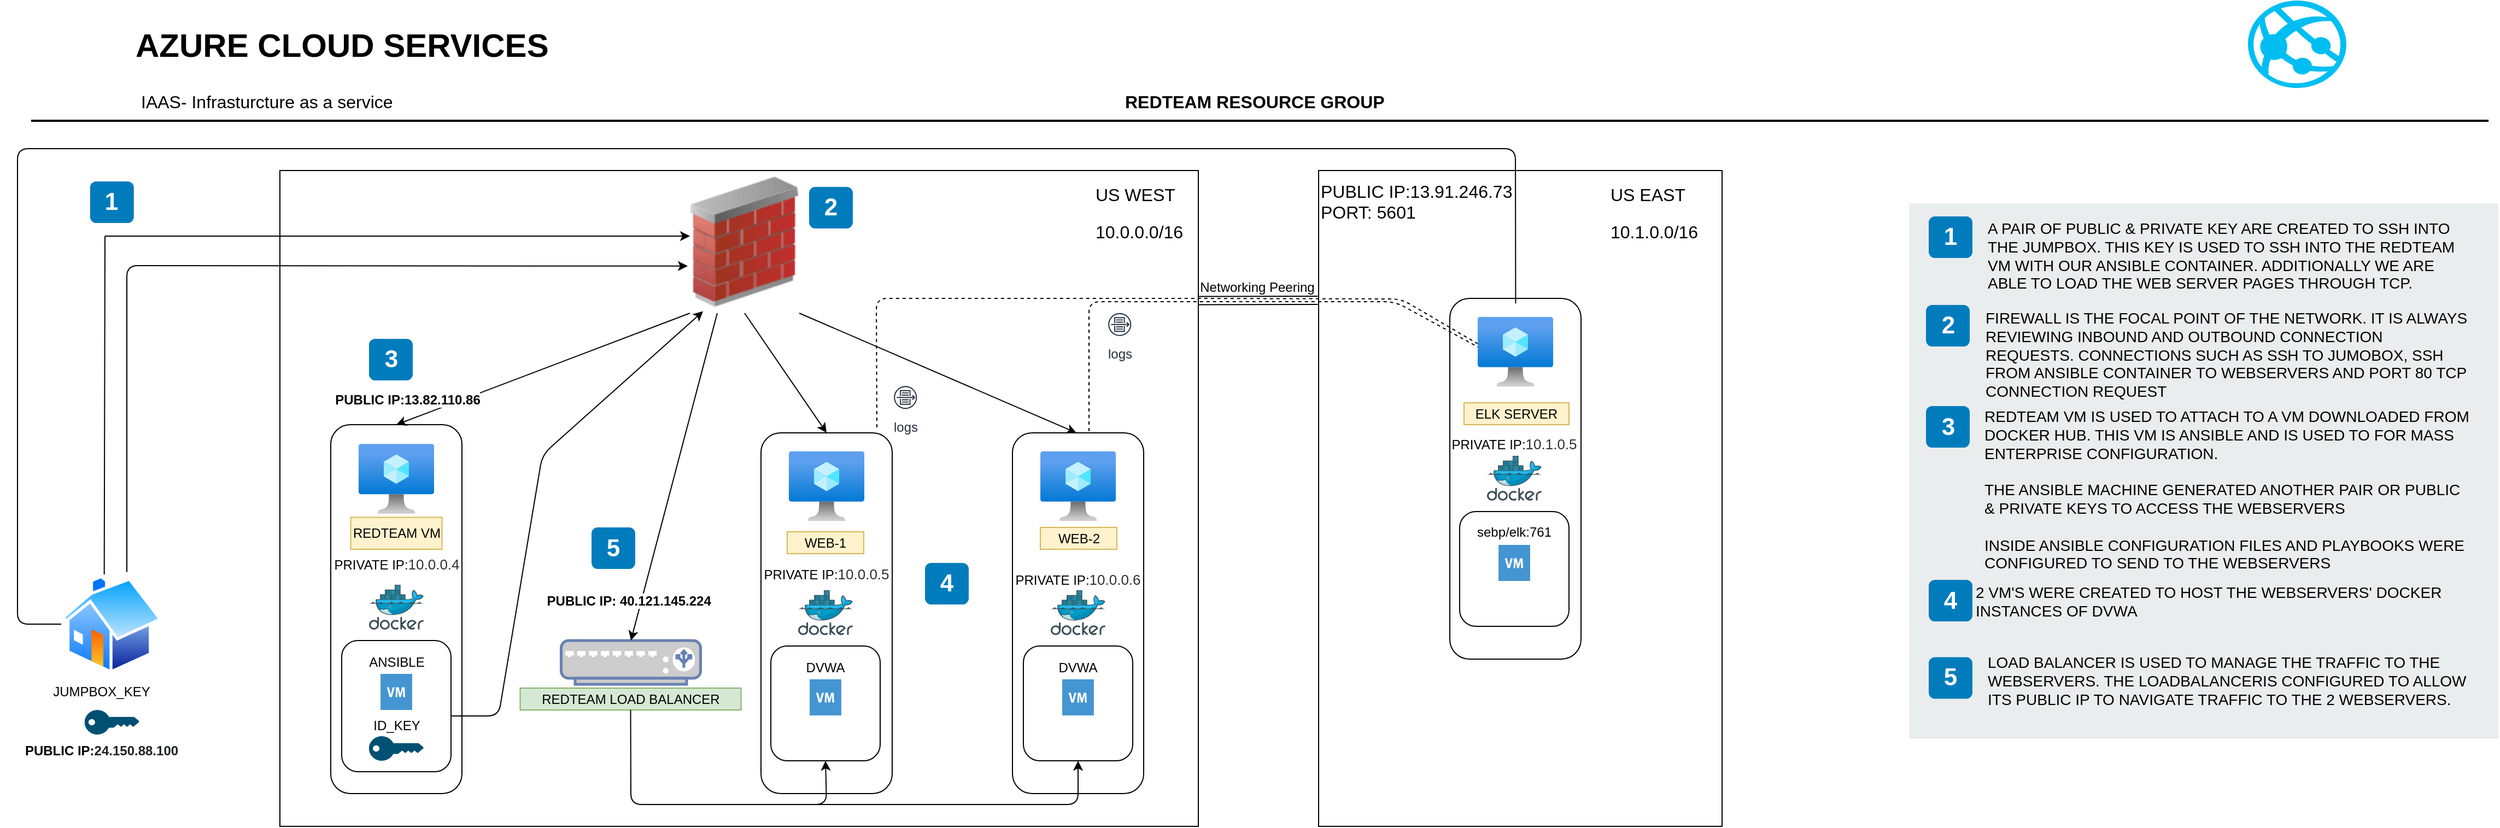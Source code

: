 <mxfile version="14.5.3" type="device"><diagram id="Ht1M8jgEwFfnCIfOTk4-" name="Page-1"><mxGraphModel dx="2121" dy="1100" grid="1" gridSize="10" guides="1" tooltips="1" connect="1" arrows="1" fold="1" page="1" pageScale="1" pageWidth="1169" pageHeight="827" math="0" shadow="0"><root><mxCell id="0"/><mxCell id="1" parent="0"/><mxCell id="c0KEXseOrgDnufkLfVEC-2" value="" style="rounded=0;whiteSpace=wrap;html=1;" parent="1" vertex="1"><mxGeometry x="280" y="190" width="840" height="600" as="geometry"/></mxCell><mxCell id="c0KEXseOrgDnufkLfVEC-13" value="" style="rounded=1;whiteSpace=wrap;html=1;" parent="1" vertex="1"><mxGeometry x="326.5" y="422.5" width="120" height="337.5" as="geometry"/></mxCell><mxCell id="-QjtrjUzRDEMRZ5MF8oH-9" value="1" style="rounded=1;whiteSpace=wrap;html=1;fillColor=#007CBD;strokeColor=none;fontColor=#FFFFFF;fontStyle=1;fontSize=22;" parent="1" vertex="1"><mxGeometry x="106.39" y="200" width="40" height="38" as="geometry"/></mxCell><mxCell id="-QjtrjUzRDEMRZ5MF8oH-27" value="2" style="rounded=1;whiteSpace=wrap;html=1;fillColor=#007CBD;strokeColor=none;fontColor=#FFFFFF;fontStyle=1;fontSize=22;" parent="1" vertex="1"><mxGeometry x="764" y="205" width="40" height="38" as="geometry"/></mxCell><mxCell id="-QjtrjUzRDEMRZ5MF8oH-28" value="3" style="rounded=1;whiteSpace=wrap;html=1;fillColor=#007CBD;strokeColor=none;fontColor=#FFFFFF;fontStyle=1;fontSize=22;" parent="1" vertex="1"><mxGeometry x="361.5" y="344" width="40" height="38" as="geometry"/></mxCell><mxCell id="-QjtrjUzRDEMRZ5MF8oH-30" value="5" style="rounded=1;whiteSpace=wrap;html=1;fillColor=#007CBD;strokeColor=none;fontColor=#FFFFFF;fontStyle=1;fontSize=22;" parent="1" vertex="1"><mxGeometry x="565" y="516.5" width="40" height="38" as="geometry"/></mxCell><mxCell id="-QjtrjUzRDEMRZ5MF8oH-47" value="AZURE CLOUD SERVICES" style="text;html=1;resizable=0;points=[];autosize=1;align=left;verticalAlign=top;spacingTop=-4;fontSize=30;fontStyle=1" parent="1" vertex="1"><mxGeometry x="146.39" y="54.5" width="390" height="40" as="geometry"/></mxCell><mxCell id="-QjtrjUzRDEMRZ5MF8oH-48" value="IAAS- Infrasturcture as a service" style="text;html=1;resizable=0;points=[];autosize=1;align=left;verticalAlign=top;spacingTop=-4;fontSize=16;" parent="1" vertex="1"><mxGeometry x="150.95" y="114.5" width="250" height="20" as="geometry"/></mxCell><mxCell id="-QjtrjUzRDEMRZ5MF8oH-49" value="REDTEAM RESOURCE GROUP" style="text;html=1;resizable=0;points=[];autosize=1;align=left;verticalAlign=top;spacingTop=-4;fontSize=16;fontStyle=1" parent="1" vertex="1"><mxGeometry x="1051.25" y="114.5" width="250" height="20" as="geometry"/></mxCell><mxCell id="SCVMTBWpLvtzJIhz15lM-1" value="" style="line;strokeWidth=2;html=1;fontSize=14;" parent="1" vertex="1"><mxGeometry x="52.5" y="139.5" width="2247.5" height="10" as="geometry"/></mxCell><mxCell id="7OVz4w7n9kzEPWy-4BBC-3" value="" style="rounded=0;whiteSpace=wrap;html=1;fillColor=#EAEDED;fontSize=22;fontColor=#FFFFFF;strokeColor=none;labelBackgroundColor=none;" parent="1" vertex="1"><mxGeometry x="1770" y="220" width="539" height="490" as="geometry"/></mxCell><mxCell id="7OVz4w7n9kzEPWy-4BBC-4" value="1" style="rounded=1;whiteSpace=wrap;html=1;fillColor=#007CBD;strokeColor=none;fontColor=#FFFFFF;fontStyle=1;fontSize=22;labelBackgroundColor=none;" parent="1" vertex="1"><mxGeometry x="1788" y="232" width="40" height="38" as="geometry"/></mxCell><mxCell id="7OVz4w7n9kzEPWy-4BBC-5" value="2" style="rounded=1;whiteSpace=wrap;html=1;fillColor=#007CBD;strokeColor=none;fontColor=#FFFFFF;fontStyle=1;fontSize=22;labelBackgroundColor=none;" parent="1" vertex="1"><mxGeometry x="1785.5" y="313" width="40" height="38" as="geometry"/></mxCell><mxCell id="7OVz4w7n9kzEPWy-4BBC-6" value="3" style="rounded=1;whiteSpace=wrap;html=1;fillColor=#007CBD;strokeColor=none;fontColor=#FFFFFF;fontStyle=1;fontSize=22;labelBackgroundColor=none;" parent="1" vertex="1"><mxGeometry x="1785.5" y="405.5" width="40" height="38" as="geometry"/></mxCell><mxCell id="7OVz4w7n9kzEPWy-4BBC-7" value="4" style="rounded=1;whiteSpace=wrap;html=1;fillColor=#007CBD;strokeColor=none;fontColor=#FFFFFF;fontStyle=1;fontSize=22;labelBackgroundColor=none;" parent="1" vertex="1"><mxGeometry x="870" y="549" width="40" height="38" as="geometry"/></mxCell><mxCell id="7OVz4w7n9kzEPWy-4BBC-8" value="5" style="rounded=1;whiteSpace=wrap;html=1;fillColor=#007CBD;strokeColor=none;fontColor=#FFFFFF;fontStyle=1;fontSize=22;labelBackgroundColor=none;" parent="1" vertex="1"><mxGeometry x="1788" y="635.25" width="40" height="38" as="geometry"/></mxCell><mxCell id="7OVz4w7n9kzEPWy-4BBC-13" value="A PAIR OF PUBLIC &amp;amp; PRIVATE KEY ARE CREATED TO SSH INTO THE JUMPBOX. THIS KEY IS USED TO SSH INTO THE REDTEAM VM WITH OUR ANSIBLE CONTAINER. ADDITIONALLY WE ARE ABLE TO LOAD THE WEB SERVER PAGES THROUGH TCP." style="text;html=1;align=left;verticalAlign=top;spacingTop=-4;fontSize=14;labelBackgroundColor=none;whiteSpace=wrap;" parent="1" vertex="1"><mxGeometry x="1839.5" y="231.5" width="449" height="118" as="geometry"/></mxCell><mxCell id="7OVz4w7n9kzEPWy-4BBC-14" value="&lt;span&gt;FIREWALL IS THE FOCAL POINT OF THE NETWORK. IT IS ALWAYS REVIEWING INBOUND AND OUTBOUND CONNECTION REQUESTS. CONNECTIONS SUCH AS SSH TO JUMOBOX, SSH FROM ANSIBLE CONTAINER TO WEBSERVERS AND PORT 80 TCP CONNECTION REQUEST&lt;/span&gt;" style="text;html=1;align=left;verticalAlign=top;spacingTop=-4;fontSize=14;labelBackgroundColor=none;whiteSpace=wrap;" parent="1" vertex="1"><mxGeometry x="1837.5" y="313.5" width="450" height="84.5" as="geometry"/></mxCell><mxCell id="7OVz4w7n9kzEPWy-4BBC-15" value="&lt;span&gt;REDTEAM VM IS USED TO ATTACH TO A VM DOWNLOADED FROM DOCKER HUB. THIS VM IS ANSIBLE AND IS USED TO FOR MASS ENTERPRISE CONFIGURATION.&lt;br&gt;&lt;br&gt;THE ANSIBLE MACHINE GENERATED ANOTHER PAIR OR PUBLIC &amp;amp; PRIVATE KEYS TO ACCESS THE WEBSERVERS&lt;br&gt;&lt;br&gt;INSIDE ANSIBLE CONFIGURATION FILES AND PLAYBOOKS WERE CONFIGURED TO SEND TO THE WEBSERVERS&lt;br&gt;&lt;br&gt;&lt;br&gt;&lt;/span&gt;" style="text;html=1;align=left;verticalAlign=top;spacingTop=-4;fontSize=14;labelBackgroundColor=none;whiteSpace=wrap;" parent="1" vertex="1"><mxGeometry x="1836.5" y="404" width="450" height="164.5" as="geometry"/></mxCell><mxCell id="7OVz4w7n9kzEPWy-4BBC-16" value="&lt;span&gt;2 VM'S WERE CREATED TO HOST THE WEBSERVERS' DOCKER INSTANCES OF DVWA&lt;/span&gt;" style="text;html=1;align=left;verticalAlign=top;spacingTop=-4;fontSize=14;labelBackgroundColor=none;whiteSpace=wrap;" parent="1" vertex="1"><mxGeometry x="1829" y="564.5" width="450" height="54" as="geometry"/></mxCell><mxCell id="7OVz4w7n9kzEPWy-4BBC-17" value="&lt;span&gt;LOAD BALANCER IS USED TO MANAGE THE TRAFFIC TO THE WEBSERVERS. THE LOADBALANCERIS CONFIGURED TO ALLOW ITS PUBLIC IP TO NAVIGATE TRAFFIC TO THE 2 WEBSERVERS.&amp;nbsp;&lt;/span&gt;" style="text;html=1;align=left;verticalAlign=top;spacingTop=-4;fontSize=14;labelBackgroundColor=none;whiteSpace=wrap;" parent="1" vertex="1"><mxGeometry x="1839.5" y="628.5" width="449" height="60" as="geometry"/></mxCell><mxCell id="c0KEXseOrgDnufkLfVEC-3" value="" style="aspect=fixed;perimeter=ellipsePerimeter;html=1;align=center;shadow=0;dashed=0;spacingTop=3;image;image=img/lib/active_directory/home.svg;" parent="1" vertex="1"><mxGeometry x="80" y="560" width="92.78" height="90" as="geometry"/></mxCell><mxCell id="c0KEXseOrgDnufkLfVEC-8" value="" style="verticalLabelPosition=bottom;html=1;verticalAlign=top;align=center;strokeColor=none;fillColor=#00BEF2;shape=mxgraph.azure.azure_website;pointerEvents=1;" parent="1" vertex="1"><mxGeometry x="2080" y="34.5" width="90" height="80" as="geometry"/></mxCell><mxCell id="c0KEXseOrgDnufkLfVEC-9" value="" style="aspect=fixed;html=1;points=[];align=center;image;fontSize=12;image=img/lib/azure2/compute/Virtual_Machine.svg;" parent="1" vertex="1"><mxGeometry x="352" y="440" width="69" height="64" as="geometry"/></mxCell><mxCell id="c0KEXseOrgDnufkLfVEC-10" value="" style="image;html=1;image=img/lib/clip_art/networking/Firewall_02_128x128.png" parent="1" vertex="1"><mxGeometry x="655" y="190" width="100" height="130.5" as="geometry"/></mxCell><mxCell id="c0KEXseOrgDnufkLfVEC-11" value="" style="endArrow=none;html=1;exitX=0.424;exitY=-0.006;exitDx=0;exitDy=0;exitPerimeter=0;" parent="1" source="c0KEXseOrgDnufkLfVEC-3" edge="1"><mxGeometry width="50" height="50" relative="1" as="geometry"><mxPoint x="122.78" y="610" as="sourcePoint"/><mxPoint x="120" y="250" as="targetPoint"/><Array as="points"><mxPoint x="120" y="560"/></Array></mxGeometry></mxCell><mxCell id="c0KEXseOrgDnufkLfVEC-12" value="" style="endArrow=classic;html=1;" parent="1" edge="1"><mxGeometry width="50" height="50" relative="1" as="geometry"><mxPoint x="120" y="250" as="sourcePoint"/><mxPoint x="655" y="250" as="targetPoint"/></mxGeometry></mxCell><mxCell id="c0KEXseOrgDnufkLfVEC-14" value="" style="endArrow=classic;html=1;entryX=0.5;entryY=0;entryDx=0;entryDy=0;exitX=0;exitY=1;exitDx=0;exitDy=0;" parent="1" source="c0KEXseOrgDnufkLfVEC-10" target="c0KEXseOrgDnufkLfVEC-13" edge="1"><mxGeometry width="50" height="50" relative="1" as="geometry"><mxPoint x="630" y="321" as="sourcePoint"/><mxPoint x="790" y="400" as="targetPoint"/></mxGeometry></mxCell><mxCell id="c0KEXseOrgDnufkLfVEC-15" value="" style="rounded=1;whiteSpace=wrap;html=1;" parent="1" vertex="1"><mxGeometry x="720" y="430" width="120" height="330" as="geometry"/></mxCell><mxCell id="c0KEXseOrgDnufkLfVEC-16" value="" style="aspect=fixed;html=1;points=[];align=center;image;fontSize=12;image=img/lib/azure2/compute/Virtual_Machine.svg;" parent="1" vertex="1"><mxGeometry x="745.5" y="446.75" width="69" height="64" as="geometry"/></mxCell><mxCell id="c0KEXseOrgDnufkLfVEC-17" value="" style="rounded=1;whiteSpace=wrap;html=1;" parent="1" vertex="1"><mxGeometry x="950" y="430" width="120" height="330" as="geometry"/></mxCell><mxCell id="c0KEXseOrgDnufkLfVEC-18" value="" style="aspect=fixed;html=1;points=[];align=center;image;fontSize=12;image=img/lib/azure2/compute/Virtual_Machine.svg;" parent="1" vertex="1"><mxGeometry x="975.5" y="446.75" width="69" height="64" as="geometry"/></mxCell><mxCell id="c0KEXseOrgDnufkLfVEC-19" value="" style="endArrow=classic;html=1;entryX=0.5;entryY=0;entryDx=0;entryDy=0;exitX=0.5;exitY=1;exitDx=0;exitDy=0;" parent="1" source="c0KEXseOrgDnufkLfVEC-10" target="c0KEXseOrgDnufkLfVEC-15" edge="1"><mxGeometry width="50" height="50" relative="1" as="geometry"><mxPoint x="922.5" y="317.5" as="sourcePoint"/><mxPoint x="774" y="419.5" as="targetPoint"/></mxGeometry></mxCell><mxCell id="c0KEXseOrgDnufkLfVEC-20" value="" style="endArrow=classic;html=1;entryX=0.5;entryY=0;entryDx=0;entryDy=0;exitX=1;exitY=1;exitDx=0;exitDy=0;" parent="1" source="c0KEXseOrgDnufkLfVEC-10" edge="1"><mxGeometry width="50" height="50" relative="1" as="geometry"><mxPoint x="933.5" y="320.5" as="sourcePoint"/><mxPoint x="1008.5" y="430" as="targetPoint"/></mxGeometry></mxCell><mxCell id="c0KEXseOrgDnufkLfVEC-21" value="PRIVATE IP:&lt;span style=&quot;color: rgb(50 , 49 , 48) ; font-family: &amp;#34;az_ea_font&amp;#34; , &amp;#34;segoe ui&amp;#34; , &amp;#34;az_font&amp;#34; , , , &amp;#34;blinkmacsystemfont&amp;#34; , &amp;#34;roboto&amp;#34; , &amp;#34;oxygen&amp;#34; , &amp;#34;ubuntu&amp;#34; , &amp;#34;cantarell&amp;#34; , &amp;#34;open sans&amp;#34; , &amp;#34;helvetica neue&amp;#34; , sans-serif ; font-size: 13px ; background-color: rgb(255 , 255 , 255)&quot;&gt;10.0.0.4&lt;/span&gt;" style="text;html=1;strokeColor=none;fillColor=none;align=center;verticalAlign=middle;whiteSpace=wrap;rounded=0;" parent="1" vertex="1"><mxGeometry x="326.5" y="540" width="120" height="20" as="geometry"/></mxCell><mxCell id="c0KEXseOrgDnufkLfVEC-25" value="REDTEAM VM" style="text;html=1;strokeColor=#d6b656;fillColor=#fff2cc;align=center;verticalAlign=middle;whiteSpace=wrap;overflow=hidden;" parent="1" vertex="1"><mxGeometry x="344.75" y="507.25" width="83.5" height="29.25" as="geometry"/></mxCell><mxCell id="c0KEXseOrgDnufkLfVEC-26" value="WEB-1" style="text;html=1;strokeColor=#d6b656;fillColor=#fff2cc;align=center;verticalAlign=middle;whiteSpace=wrap;overflow=hidden;" parent="1" vertex="1"><mxGeometry x="744" y="520.5" width="70" height="20" as="geometry"/></mxCell><mxCell id="c0KEXseOrgDnufkLfVEC-28" value="" style="shape=image;html=1;verticalAlign=top;verticalLabelPosition=bottom;labelBackgroundColor=#ffffff;imageAspect=0;aspect=fixed;image=https://cdn2.iconfinder.com/data/icons/stilllife/48x48/filesystems/gnome-fs-ssh.png" parent="1" vertex="1"><mxGeometry x="157.5" y="200" width="48" height="48" as="geometry"/></mxCell><mxCell id="c0KEXseOrgDnufkLfVEC-30" value="" style="fontColor=#0066CC;verticalAlign=top;verticalLabelPosition=bottom;labelPosition=center;align=center;html=1;outlineConnect=0;fillColor=#CCCCCC;strokeColor=#6881B3;gradientColor=none;gradientDirection=north;strokeWidth=2;shape=mxgraph.networks.load_balancer;" parent="1" vertex="1"><mxGeometry x="537.25" y="620" width="127.5" height="40" as="geometry"/></mxCell><mxCell id="c0KEXseOrgDnufkLfVEC-31" value="" style="endArrow=classic;html=1;entryX=0.5;entryY=0;entryDx=0;entryDy=0;exitX=0.25;exitY=1;exitDx=0;exitDy=0;entryPerimeter=0;" parent="1" source="c0KEXseOrgDnufkLfVEC-10" target="c0KEXseOrgDnufkLfVEC-30" edge="1"><mxGeometry width="50" height="50" relative="1" as="geometry"><mxPoint x="610" y="370" as="sourcePoint"/><mxPoint x="685" y="479.5" as="targetPoint"/></mxGeometry></mxCell><mxCell id="c0KEXseOrgDnufkLfVEC-32" value="" style="shape=image;html=1;verticalAlign=top;verticalLabelPosition=bottom;labelBackgroundColor=#ffffff;imageAspect=0;aspect=fixed;image=https://cdn2.iconfinder.com/data/icons/stilllife/48x48/filesystems/gnome-fs-ssh.png" parent="1" vertex="1"><mxGeometry x="755" y="360" width="48" height="48" as="geometry"/></mxCell><mxCell id="c0KEXseOrgDnufkLfVEC-33" value="" style="shape=image;html=1;verticalAlign=top;verticalLabelPosition=bottom;labelBackgroundColor=#ffffff;imageAspect=0;aspect=fixed;image=https://cdn2.iconfinder.com/data/icons/stilllife/48x48/filesystems/gnome-fs-ssh.png" parent="1" vertex="1"><mxGeometry x="882.5" y="332" width="48" height="48" as="geometry"/></mxCell><mxCell id="c0KEXseOrgDnufkLfVEC-34" value="" style="shape=image;html=1;verticalAlign=top;verticalLabelPosition=bottom;labelBackgroundColor=#ffffff;imageAspect=0;aspect=fixed;image=https://cdn4.iconfinder.com/data/icons/bitcons/yellow/64x64/tcp.gif" parent="1" vertex="1"><mxGeometry x="600" y="422.5" width="37.5" height="37.5" as="geometry"/></mxCell><mxCell id="c0KEXseOrgDnufkLfVEC-38" value="&lt;font style=&quot;font-size: 12px&quot;&gt;&lt;font&gt;&lt;b&gt;PUBLIC IP:&lt;/b&gt;&lt;/font&gt;&lt;span style=&quot;color: rgb(32 , 33 , 36) ; font-family: &amp;#34;arial&amp;#34; , sans-serif ; text-align: left ; background-color: rgb(255 , 255 , 255)&quot;&gt;&lt;b&gt;24.150.88.100&lt;/b&gt;&lt;/span&gt;&lt;/font&gt;" style="text;html=1;strokeColor=none;fillColor=none;align=center;verticalAlign=middle;whiteSpace=wrap;rounded=0;" parent="1" vertex="1"><mxGeometry x="24.75" y="710.5" width="183.5" height="20" as="geometry"/></mxCell><mxCell id="c0KEXseOrgDnufkLfVEC-39" value="&lt;b&gt;&lt;font style=&quot;font-size: 12px&quot;&gt;&lt;font&gt;PUBLIC IP:&amp;nbsp;&lt;/font&gt;&lt;span style=&quot;background-color: rgb(255 , 255 , 255)&quot;&gt;40.121.145.224&amp;nbsp;&lt;/span&gt;&lt;/font&gt;&lt;/b&gt;" style="text;html=1;strokeColor=none;fillColor=none;align=center;verticalAlign=middle;whiteSpace=wrap;rounded=0;" parent="1" vertex="1"><mxGeometry x="500" y="574" width="201.75" height="20" as="geometry"/></mxCell><mxCell id="c0KEXseOrgDnufkLfVEC-40" value="REDTEAM LOAD BALANCER" style="text;html=1;strokeColor=#82b366;fillColor=#d5e8d4;align=center;verticalAlign=middle;whiteSpace=wrap;overflow=hidden;" parent="1" vertex="1"><mxGeometry x="499.75" y="663.5" width="202" height="20" as="geometry"/></mxCell><mxCell id="c0KEXseOrgDnufkLfVEC-43" value="" style="rounded=1;whiteSpace=wrap;html=1;" parent="1" vertex="1"><mxGeometry x="336.5" y="620" width="100" height="120" as="geometry"/></mxCell><mxCell id="c0KEXseOrgDnufkLfVEC-41" value="" style="aspect=fixed;html=1;points=[];align=center;image;fontSize=12;image=img/lib/mscae/Docker.svg;" parent="1" vertex="1"><mxGeometry x="361.5" y="569" width="50" height="41" as="geometry"/></mxCell><mxCell id="c0KEXseOrgDnufkLfVEC-42" value="" style="shadow=0;dashed=0;html=1;strokeColor=none;fillColor=#4495D1;labelPosition=center;verticalLabelPosition=bottom;verticalAlign=top;align=center;outlineConnect=0;shape=mxgraph.veeam.2d.virtual_machine;" parent="1" vertex="1"><mxGeometry x="372.05" y="650.5" width="28.9" height="33" as="geometry"/></mxCell><mxCell id="c0KEXseOrgDnufkLfVEC-44" value="" style="endArrow=classic;html=1;entryX=0.12;entryY=0.987;entryDx=0;entryDy=0;entryPerimeter=0;" parent="1" target="c0KEXseOrgDnufkLfVEC-10" edge="1"><mxGeometry width="50" height="50" relative="1" as="geometry"><mxPoint x="436.5" y="689" as="sourcePoint"/><mxPoint x="486.5" y="639" as="targetPoint"/><Array as="points"><mxPoint x="480" y="689"/><mxPoint x="520" y="450"/></Array></mxGeometry></mxCell><mxCell id="c0KEXseOrgDnufkLfVEC-45" value="" style="shape=image;html=1;verticalAlign=top;verticalLabelPosition=bottom;labelBackgroundColor=#ffffff;imageAspect=0;aspect=fixed;image=https://cdn2.iconfinder.com/data/icons/stilllife/48x48/filesystems/gnome-fs-ssh.png" parent="1" vertex="1"><mxGeometry x="489.25" y="414" width="48" height="48" as="geometry"/></mxCell><mxCell id="c0KEXseOrgDnufkLfVEC-46" value="ANSIBLE" style="text;html=1;strokeColor=none;fillColor=none;align=center;verticalAlign=middle;whiteSpace=wrap;rounded=0;" parent="1" vertex="1"><mxGeometry x="326.5" y="630" width="120" height="20" as="geometry"/></mxCell><mxCell id="c0KEXseOrgDnufkLfVEC-47" value="" style="points=[[0,0.5,0],[0.24,0,0],[0.5,0.28,0],[0.995,0.475,0],[0.5,0.72,0],[0.24,1,0]];verticalLabelPosition=bottom;html=1;verticalAlign=top;aspect=fixed;align=center;pointerEvents=1;shape=mxgraph.cisco19.key;fillColor=#005073;strokeColor=none;" parent="1" vertex="1"><mxGeometry x="361.5" y="707.5" width="50" height="22.5" as="geometry"/></mxCell><mxCell id="c0KEXseOrgDnufkLfVEC-48" value="ID_KEY" style="text;html=1;strokeColor=none;fillColor=none;align=center;verticalAlign=middle;whiteSpace=wrap;rounded=0;" parent="1" vertex="1"><mxGeometry x="326.5" y="687.5" width="120" height="20" as="geometry"/></mxCell><mxCell id="c0KEXseOrgDnufkLfVEC-49" value="PRIVATE IP:&lt;span style=&quot;color: rgb(50 , 49 , 48) ; font-family: &amp;#34;az_ea_font&amp;#34; , &amp;#34;segoe ui&amp;#34; , &amp;#34;az_font&amp;#34; , , , &amp;#34;blinkmacsystemfont&amp;#34; , &amp;#34;roboto&amp;#34; , &amp;#34;oxygen&amp;#34; , &amp;#34;ubuntu&amp;#34; , &amp;#34;cantarell&amp;#34; , &amp;#34;open sans&amp;#34; , &amp;#34;helvetica neue&amp;#34; , sans-serif ; font-size: 13px ; background-color: rgb(255 , 255 , 255)&quot;&gt;10.0.0.5&lt;/span&gt;" style="text;html=1;strokeColor=none;fillColor=none;align=center;verticalAlign=middle;whiteSpace=wrap;rounded=0;" parent="1" vertex="1"><mxGeometry x="720" y="549" width="120" height="20" as="geometry"/></mxCell><mxCell id="c0KEXseOrgDnufkLfVEC-50" value="Networking Peering" style="text;html=1;strokeColor=none;fillColor=none;align=center;verticalAlign=middle;whiteSpace=wrap;rounded=0;" parent="1" vertex="1"><mxGeometry x="1114.45" y="287" width="120" height="20" as="geometry"/></mxCell><mxCell id="c0KEXseOrgDnufkLfVEC-51" value="WEB-2" style="text;html=1;strokeColor=#d6b656;fillColor=#fff2cc;align=center;verticalAlign=middle;whiteSpace=wrap;overflow=hidden;" parent="1" vertex="1"><mxGeometry x="975.5" y="516.5" width="70" height="20" as="geometry"/></mxCell><mxCell id="c0KEXseOrgDnufkLfVEC-52" value="" style="rounded=1;whiteSpace=wrap;html=1;" parent="1" vertex="1"><mxGeometry x="729" y="625" width="100" height="105" as="geometry"/></mxCell><mxCell id="c0KEXseOrgDnufkLfVEC-53" value="" style="aspect=fixed;html=1;points=[];align=center;image;fontSize=12;image=img/lib/mscae/Docker.svg;" parent="1" vertex="1"><mxGeometry x="754" y="574" width="50" height="41" as="geometry"/></mxCell><mxCell id="c0KEXseOrgDnufkLfVEC-54" value="" style="shadow=0;dashed=0;html=1;strokeColor=none;fillColor=#4495D1;labelPosition=center;verticalLabelPosition=bottom;verticalAlign=top;align=center;outlineConnect=0;shape=mxgraph.veeam.2d.virtual_machine;" parent="1" vertex="1"><mxGeometry x="764.55" y="655.5" width="28.9" height="33" as="geometry"/></mxCell><mxCell id="c0KEXseOrgDnufkLfVEC-55" value="DVWA" style="text;html=1;strokeColor=none;fillColor=none;align=center;verticalAlign=middle;whiteSpace=wrap;rounded=0;" parent="1" vertex="1"><mxGeometry x="719" y="635" width="120" height="20" as="geometry"/></mxCell><mxCell id="c0KEXseOrgDnufkLfVEC-61" value="" style="rounded=1;whiteSpace=wrap;html=1;" parent="1" vertex="1"><mxGeometry x="960" y="625" width="100" height="105" as="geometry"/></mxCell><mxCell id="c0KEXseOrgDnufkLfVEC-62" value="" style="aspect=fixed;html=1;points=[];align=center;image;fontSize=12;image=img/lib/mscae/Docker.svg;" parent="1" vertex="1"><mxGeometry x="985" y="574" width="50" height="41" as="geometry"/></mxCell><mxCell id="c0KEXseOrgDnufkLfVEC-63" value="" style="shadow=0;dashed=0;html=1;strokeColor=none;fillColor=#4495D1;labelPosition=center;verticalLabelPosition=bottom;verticalAlign=top;align=center;outlineConnect=0;shape=mxgraph.veeam.2d.virtual_machine;" parent="1" vertex="1"><mxGeometry x="995.55" y="655.5" width="28.9" height="33" as="geometry"/></mxCell><mxCell id="c0KEXseOrgDnufkLfVEC-64" value="DVWA" style="text;html=1;strokeColor=none;fillColor=none;align=center;verticalAlign=middle;whiteSpace=wrap;rounded=0;" parent="1" vertex="1"><mxGeometry x="950" y="635" width="120" height="20" as="geometry"/></mxCell><mxCell id="c0KEXseOrgDnufkLfVEC-65" value="" style="points=[[0,0.5,0],[0.24,0,0],[0.5,0.28,0],[0.995,0.475,0],[0.5,0.72,0],[0.24,1,0]];verticalLabelPosition=bottom;html=1;verticalAlign=top;aspect=fixed;align=center;pointerEvents=1;shape=mxgraph.cisco19.key;fillColor=#005073;strokeColor=none;" parent="1" vertex="1"><mxGeometry x="101.39" y="683.5" width="50" height="22.5" as="geometry"/></mxCell><mxCell id="c0KEXseOrgDnufkLfVEC-67" value="JUMPBOX_KEY" style="text;html=1;strokeColor=none;fillColor=none;align=center;verticalAlign=middle;whiteSpace=wrap;rounded=0;" parent="1" vertex="1"><mxGeometry x="56.5" y="657" width="120" height="20" as="geometry"/></mxCell><mxCell id="c0KEXseOrgDnufkLfVEC-69" value="" style="endArrow=classic;html=1;entryX=0.5;entryY=1;entryDx=0;entryDy=0;exitX=0.5;exitY=1;exitDx=0;exitDy=0;" parent="1" source="c0KEXseOrgDnufkLfVEC-40" target="c0KEXseOrgDnufkLfVEC-52" edge="1"><mxGeometry width="50" height="50" relative="1" as="geometry"><mxPoint x="780" y="570" as="sourcePoint"/><mxPoint x="830" y="520" as="targetPoint"/><Array as="points"><mxPoint x="601" y="770"/><mxPoint x="780" y="770"/></Array></mxGeometry></mxCell><mxCell id="c0KEXseOrgDnufkLfVEC-70" value="" style="endArrow=classic;html=1;entryX=0.5;entryY=1;entryDx=0;entryDy=0;" parent="1" target="c0KEXseOrgDnufkLfVEC-61" edge="1"><mxGeometry width="50" height="50" relative="1" as="geometry"><mxPoint x="690" y="770" as="sourcePoint"/><mxPoint x="789" y="755" as="targetPoint"/><Array as="points"><mxPoint x="950" y="770"/><mxPoint x="1010" y="770"/></Array></mxGeometry></mxCell><mxCell id="c0KEXseOrgDnufkLfVEC-71" value="&lt;font style=&quot;font-size: 12px&quot;&gt;&lt;b&gt;PUBLIC IP:&lt;span style=&quot;background-color: rgb(255 , 255 , 255)&quot;&gt;13.82.110.86&lt;/span&gt;&lt;/b&gt;&lt;/font&gt;" style="text;html=1;strokeColor=none;fillColor=none;align=center;verticalAlign=middle;whiteSpace=wrap;rounded=0;" parent="1" vertex="1"><mxGeometry x="304.75" y="390" width="183.5" height="20" as="geometry"/></mxCell><mxCell id="c0KEXseOrgDnufkLfVEC-72" style="edgeStyle=orthogonalEdgeStyle;rounded=0;orthogonalLoop=1;jettySize=auto;html=1;exitX=0.5;exitY=1;exitDx=0;exitDy=0;" parent="1" source="c0KEXseOrgDnufkLfVEC-52" target="c0KEXseOrgDnufkLfVEC-52" edge="1"><mxGeometry relative="1" as="geometry"/></mxCell><mxCell id="c0KEXseOrgDnufkLfVEC-73" value="4" style="rounded=1;whiteSpace=wrap;html=1;fillColor=#007CBD;strokeColor=none;fontColor=#FFFFFF;fontStyle=1;fontSize=22;labelBackgroundColor=none;" parent="1" vertex="1"><mxGeometry x="1788" y="564.5" width="40" height="38" as="geometry"/></mxCell><mxCell id="c0KEXseOrgDnufkLfVEC-75" value="" style="endArrow=classic;html=1;entryX=-0.02;entryY=0.67;entryDx=0;entryDy=0;entryPerimeter=0;" parent="1" target="c0KEXseOrgDnufkLfVEC-10" edge="1"><mxGeometry width="50" height="50" relative="1" as="geometry"><mxPoint x="140" y="557.25" as="sourcePoint"/><mxPoint x="190" y="507.25" as="targetPoint"/><Array as="points"><mxPoint x="140" y="277"/></Array></mxGeometry></mxCell><mxCell id="c0KEXseOrgDnufkLfVEC-76" value="" style="shape=image;html=1;verticalAlign=top;verticalLabelPosition=bottom;labelBackgroundColor=#ffffff;imageAspect=0;aspect=fixed;image=https://cdn4.iconfinder.com/data/icons/bitcons/yellow/64x64/tcp.gif" parent="1" vertex="1"><mxGeometry x="169.25" y="290" width="40" height="40" as="geometry"/></mxCell><mxCell id="c0KEXseOrgDnufkLfVEC-77" value="" style="shape=image;html=1;verticalAlign=top;verticalLabelPosition=bottom;labelBackgroundColor=#ffffff;imageAspect=0;aspect=fixed;image=https://cdn4.iconfinder.com/data/icons/bitcons/yellow/64x64/tcp.gif" parent="1" vertex="1"><mxGeometry x="557.5" y="721" width="37.5" height="37.5" as="geometry"/></mxCell><mxCell id="c0KEXseOrgDnufkLfVEC-78" value="US WEST" style="text;html=1;resizable=0;points=[];autosize=1;align=left;verticalAlign=top;spacingTop=-4;fontSize=16;" parent="1" vertex="1"><mxGeometry x="1024.45" y="200" width="90" height="20" as="geometry"/></mxCell><mxCell id="Vl7lvSu6zyRj6wA-I7mL-1" value="" style="rounded=0;whiteSpace=wrap;html=1;" vertex="1" parent="1"><mxGeometry x="1230" y="190" width="369" height="600" as="geometry"/></mxCell><mxCell id="Vl7lvSu6zyRj6wA-I7mL-2" value="US EAST" style="text;html=1;resizable=0;points=[];autosize=1;align=left;verticalAlign=top;spacingTop=-4;fontSize=16;" vertex="1" parent="1"><mxGeometry x="1495" y="200" width="80" height="20" as="geometry"/></mxCell><mxCell id="Vl7lvSu6zyRj6wA-I7mL-3" value="" style="rounded=1;whiteSpace=wrap;html=1;" vertex="1" parent="1"><mxGeometry x="1350" y="307" width="120" height="330" as="geometry"/></mxCell><mxCell id="Vl7lvSu6zyRj6wA-I7mL-4" value="" style="aspect=fixed;html=1;points=[];align=center;image;fontSize=12;image=img/lib/azure2/compute/Virtual_Machine.svg;" vertex="1" parent="1"><mxGeometry x="1375.5" y="323.75" width="69" height="64" as="geometry"/></mxCell><mxCell id="Vl7lvSu6zyRj6wA-I7mL-5" value="ELK SERVER" style="text;html=1;strokeColor=#d6b656;fillColor=#fff2cc;align=center;verticalAlign=middle;whiteSpace=wrap;overflow=hidden;" vertex="1" parent="1"><mxGeometry x="1363" y="402.5" width="96" height="20" as="geometry"/></mxCell><mxCell id="Vl7lvSu6zyRj6wA-I7mL-6" value="" style="rounded=1;whiteSpace=wrap;html=1;" vertex="1" parent="1"><mxGeometry x="1359" y="502" width="100" height="105" as="geometry"/></mxCell><mxCell id="Vl7lvSu6zyRj6wA-I7mL-7" value="" style="aspect=fixed;html=1;points=[];align=center;image;fontSize=12;image=img/lib/mscae/Docker.svg;" vertex="1" parent="1"><mxGeometry x="1384" y="451" width="50" height="41" as="geometry"/></mxCell><mxCell id="Vl7lvSu6zyRj6wA-I7mL-8" value="" style="shadow=0;dashed=0;html=1;strokeColor=none;fillColor=#4495D1;labelPosition=center;verticalLabelPosition=bottom;verticalAlign=top;align=center;outlineConnect=0;shape=mxgraph.veeam.2d.virtual_machine;" vertex="1" parent="1"><mxGeometry x="1394.55" y="532.5" width="28.9" height="33" as="geometry"/></mxCell><mxCell id="Vl7lvSu6zyRj6wA-I7mL-9" style="edgeStyle=orthogonalEdgeStyle;rounded=0;orthogonalLoop=1;jettySize=auto;html=1;exitX=0.5;exitY=1;exitDx=0;exitDy=0;" edge="1" parent="1" source="Vl7lvSu6zyRj6wA-I7mL-6" target="Vl7lvSu6zyRj6wA-I7mL-6"><mxGeometry relative="1" as="geometry"/></mxCell><mxCell id="Vl7lvSu6zyRj6wA-I7mL-10" value="&lt;span style=&quot;color: rgb(0, 0, 0); font-size: 16px; font-style: normal; font-weight: 400; letter-spacing: normal; text-indent: 0px; text-transform: none; word-spacing: 0px; background-color: rgb(255, 255, 255); display: inline; float: none;&quot;&gt;10.1.0.0/16&lt;/span&gt;" style="text;whiteSpace=wrap;html=1;" vertex="1" parent="1"><mxGeometry x="1495" y="230" width="110" height="30" as="geometry"/></mxCell><mxCell id="Vl7lvSu6zyRj6wA-I7mL-11" value="&lt;span style=&quot;color: rgb(0 , 0 , 0) ; font-size: 16px ; font-style: normal ; font-weight: 400 ; letter-spacing: normal ; text-indent: 0px ; text-transform: none ; word-spacing: 0px ; background-color: rgb(255 , 255 , 255) ; display: inline ; float: none&quot;&gt;10.0.0.0/16&lt;/span&gt;" style="text;whiteSpace=wrap;html=1;" vertex="1" parent="1"><mxGeometry x="1024.45" y="230" width="110" height="30" as="geometry"/></mxCell><mxCell id="Vl7lvSu6zyRj6wA-I7mL-18" value="" style="shape=link;html=1;entryX=-0.002;entryY=0.198;entryDx=0;entryDy=0;entryPerimeter=0;width=-7.5;" edge="1" parent="1" target="Vl7lvSu6zyRj6wA-I7mL-1"><mxGeometry width="100" relative="1" as="geometry"><mxPoint x="1120" y="309" as="sourcePoint"/><mxPoint x="1200" y="270" as="targetPoint"/><Array as="points"/></mxGeometry></mxCell><mxCell id="Vl7lvSu6zyRj6wA-I7mL-19" value="PRIVATE IP:&lt;span style=&quot;color: rgb(50 , 49 , 48) ; font-family: &amp;#34;az_ea_font&amp;#34; , &amp;#34;segoe ui&amp;#34; , &amp;#34;az_font&amp;#34; , , , &amp;#34;blinkmacsystemfont&amp;#34; , &amp;#34;roboto&amp;#34; , &amp;#34;oxygen&amp;#34; , &amp;#34;ubuntu&amp;#34; , &amp;#34;cantarell&amp;#34; , &amp;#34;open sans&amp;#34; , &amp;#34;helvetica neue&amp;#34; , sans-serif ; font-size: 13px ; background-color: rgb(255 , 255 , 255)&quot;&gt;10.0.0.6&lt;/span&gt;" style="text;html=1;strokeColor=none;fillColor=none;align=center;verticalAlign=middle;whiteSpace=wrap;rounded=0;" vertex="1" parent="1"><mxGeometry x="950" y="554" width="120" height="20" as="geometry"/></mxCell><mxCell id="Vl7lvSu6zyRj6wA-I7mL-20" value="sebp/elk:761" style="text;html=1;strokeColor=none;fillColor=none;align=center;verticalAlign=middle;whiteSpace=wrap;rounded=0;" vertex="1" parent="1"><mxGeometry x="1349" y="510.75" width="120" height="20" as="geometry"/></mxCell><mxCell id="Vl7lvSu6zyRj6wA-I7mL-21" value="" style="endArrow=none;html=1;exitX=0;exitY=0.5;exitDx=0;exitDy=0;entryX=0.503;entryY=-0.189;entryDx=0;entryDy=0;entryPerimeter=0;" edge="1" parent="1" source="c0KEXseOrgDnufkLfVEC-3" target="Vl7lvSu6zyRj6wA-I7mL-4"><mxGeometry width="50" height="50" relative="1" as="geometry"><mxPoint x="24.749" y="621.21" as="sourcePoint"/><mxPoint x="1390" y="170" as="targetPoint"/><Array as="points"><mxPoint x="40" y="605"/><mxPoint x="40" y="170"/><mxPoint x="1410" y="170"/></Array></mxGeometry></mxCell><mxCell id="Vl7lvSu6zyRj6wA-I7mL-22" value="" style="shape=image;html=1;verticalAlign=top;verticalLabelPosition=bottom;labelBackgroundColor=#ffffff;imageAspect=0;aspect=fixed;image=https://cdn4.iconfinder.com/data/icons/bitcons/yellow/64x64/tcp.gif" vertex="1" parent="1"><mxGeometry x="52.5" y="287" width="40" height="40" as="geometry"/></mxCell><mxCell id="Vl7lvSu6zyRj6wA-I7mL-23" value="PRIVATE IP:&lt;span style=&quot;color: rgb(50 , 49 , 48) ; font-family: &amp;#34;az_ea_font&amp;#34; , &amp;#34;segoe ui&amp;#34; , &amp;#34;az_font&amp;#34; , , , &amp;#34;blinkmacsystemfont&amp;#34; , &amp;#34;roboto&amp;#34; , &amp;#34;oxygen&amp;#34; , &amp;#34;ubuntu&amp;#34; , &amp;#34;cantarell&amp;#34; , &amp;#34;open sans&amp;#34; , &amp;#34;helvetica neue&amp;#34; , sans-serif ; font-size: 13px ; background-color: rgb(255 , 255 , 255)&quot;&gt;10.1.0.5&lt;/span&gt;" style="text;html=1;strokeColor=none;fillColor=none;align=center;verticalAlign=middle;whiteSpace=wrap;rounded=0;" vertex="1" parent="1"><mxGeometry x="1349" y="430" width="120" height="20" as="geometry"/></mxCell><mxCell id="Vl7lvSu6zyRj6wA-I7mL-24" value="&lt;span style=&quot;color: rgb(0 , 0 , 0) ; font-size: 16px ; font-style: normal ; font-weight: 400 ; letter-spacing: normal ; text-indent: 0px ; text-transform: none ; word-spacing: 0px ; background-color: rgb(255 , 255 , 255) ; display: inline ; float: none&quot;&gt;PUBLIC IP:13.91.246.73&lt;br&gt;PORT: 5601&lt;br&gt;&lt;/span&gt;" style="text;whiteSpace=wrap;html=1;" vertex="1" parent="1"><mxGeometry x="1230" y="192.5" width="190" height="50.5" as="geometry"/></mxCell><mxCell id="Vl7lvSu6zyRj6wA-I7mL-25" value="" style="endArrow=none;dashed=1;html=1;entryX=0.001;entryY=0.432;entryDx=0;entryDy=0;entryPerimeter=0;" edge="1" parent="1" target="Vl7lvSu6zyRj6wA-I7mL-4"><mxGeometry width="50" height="50" relative="1" as="geometry"><mxPoint x="1020" y="428.5" as="sourcePoint"/><mxPoint x="1070" y="378.5" as="targetPoint"/><Array as="points"><mxPoint x="1020" y="310"/><mxPoint x="1300" y="310"/></Array></mxGeometry></mxCell><mxCell id="Vl7lvSu6zyRj6wA-I7mL-26" value="" style="endArrow=none;dashed=1;html=1;" edge="1" parent="1"><mxGeometry width="50" height="50" relative="1" as="geometry"><mxPoint x="826" y="425" as="sourcePoint"/><mxPoint x="1375.5" y="348.5" as="targetPoint"/><Array as="points"><mxPoint x="825.5" y="307"/><mxPoint x="1105.5" y="307"/><mxPoint x="1305.5" y="307.5"/></Array></mxGeometry></mxCell><mxCell id="Vl7lvSu6zyRj6wA-I7mL-27" value="logs" style="outlineConnect=0;fontColor=#232F3E;gradientColor=none;strokeColor=#232F3E;fillColor=#ffffff;dashed=0;verticalLabelPosition=bottom;verticalAlign=top;align=center;html=1;fontSize=12;fontStyle=0;aspect=fixed;shape=mxgraph.aws4.resourceIcon;resIcon=mxgraph.aws4.flow_logs;" vertex="1" parent="1"><mxGeometry x="1035" y="317.75" width="26.25" height="26.25" as="geometry"/></mxCell><mxCell id="Vl7lvSu6zyRj6wA-I7mL-28" value="logs" style="outlineConnect=0;fontColor=#232F3E;gradientColor=none;strokeColor=#232F3E;fillColor=#ffffff;dashed=0;verticalLabelPosition=bottom;verticalAlign=top;align=center;html=1;fontSize=12;fontStyle=0;aspect=fixed;shape=mxgraph.aws4.resourceIcon;resIcon=mxgraph.aws4.flow_logs;" vertex="1" parent="1"><mxGeometry x="839" y="384.5" width="26.25" height="26.25" as="geometry"/></mxCell></root></mxGraphModel></diagram></mxfile>